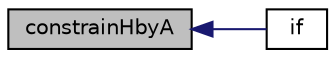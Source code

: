 digraph "constrainHbyA"
{
  bgcolor="transparent";
  edge [fontname="Helvetica",fontsize="10",labelfontname="Helvetica",labelfontsize="10"];
  node [fontname="Helvetica",fontsize="10",shape=record];
  rankdir="LR";
  Node2056 [label="constrainHbyA",height=0.2,width=0.4,color="black", fillcolor="grey75", style="filled", fontcolor="black"];
  Node2056 -> Node2057 [dir="back",color="midnightblue",fontsize="10",style="solid",fontname="Helvetica"];
  Node2057 [label="if",height=0.2,width=0.4,color="black",URL="$a39230.html#ad85a77feec70afbae9fb6d3215336879"];
}
